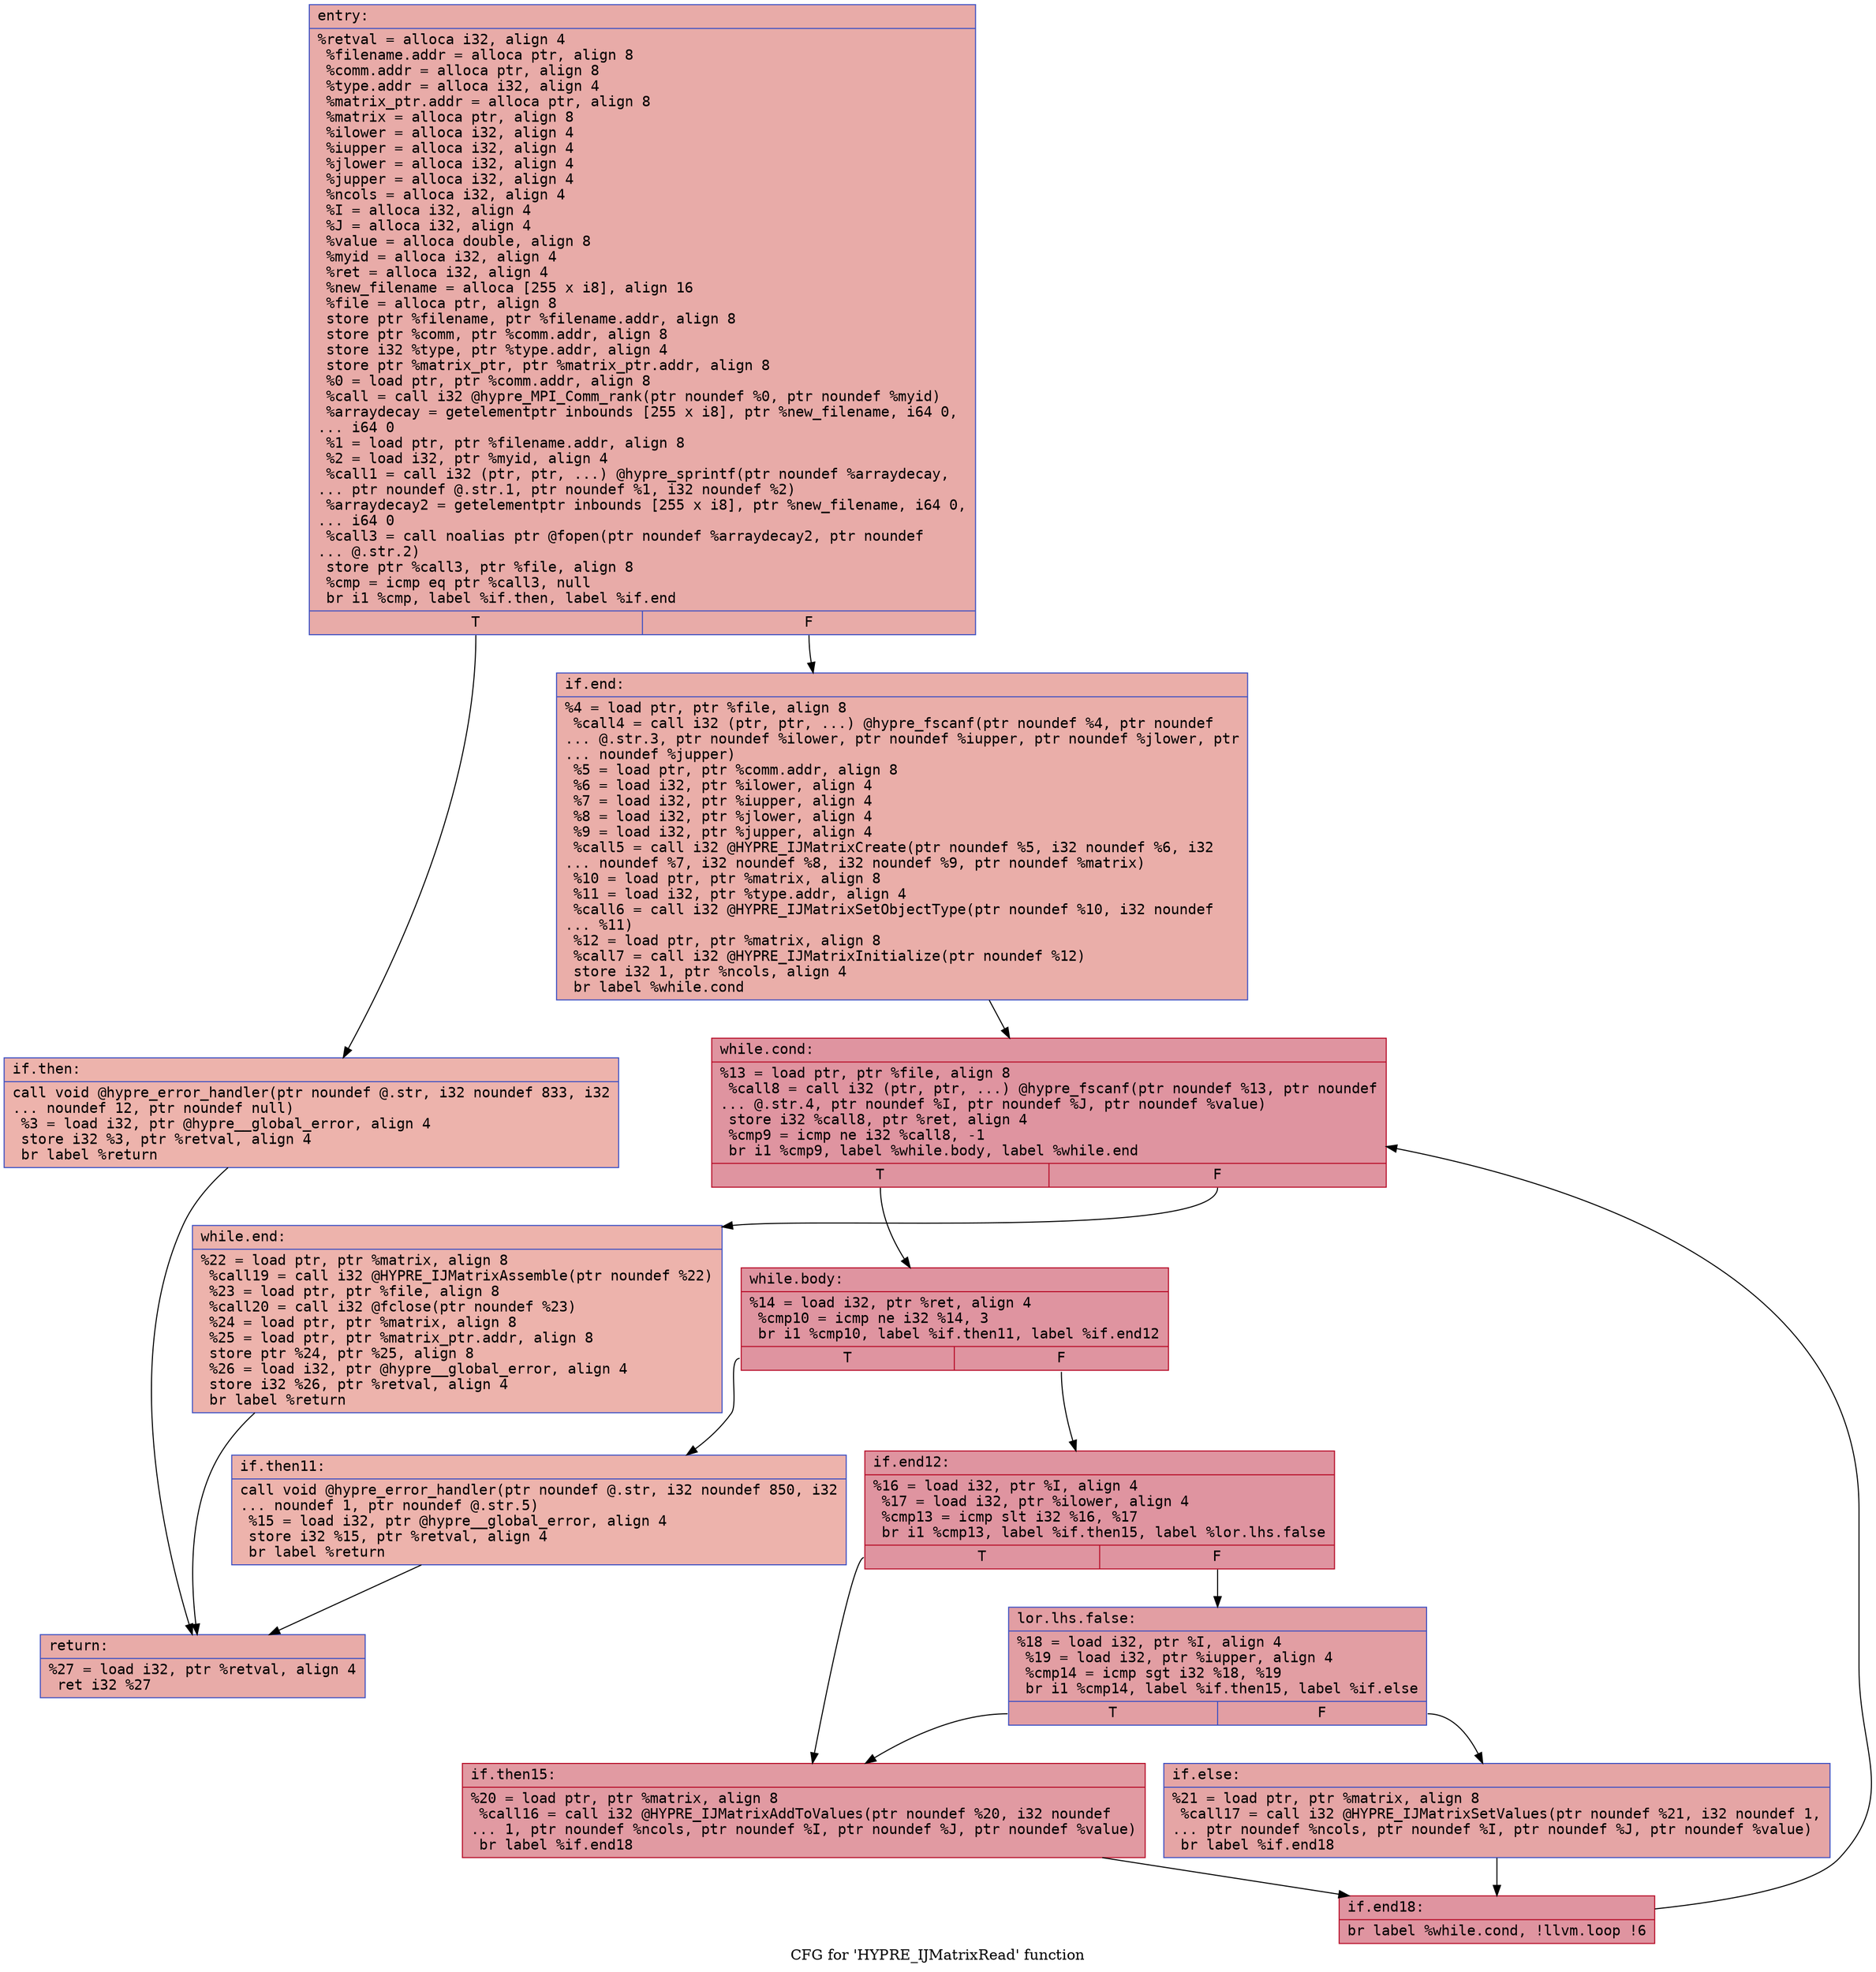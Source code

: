digraph "CFG for 'HYPRE_IJMatrixRead' function" {
	label="CFG for 'HYPRE_IJMatrixRead' function";

	Node0x55c120a64c90 [shape=record,color="#3d50c3ff", style=filled, fillcolor="#cc403a70" fontname="Courier",label="{entry:\l|  %retval = alloca i32, align 4\l  %filename.addr = alloca ptr, align 8\l  %comm.addr = alloca ptr, align 8\l  %type.addr = alloca i32, align 4\l  %matrix_ptr.addr = alloca ptr, align 8\l  %matrix = alloca ptr, align 8\l  %ilower = alloca i32, align 4\l  %iupper = alloca i32, align 4\l  %jlower = alloca i32, align 4\l  %jupper = alloca i32, align 4\l  %ncols = alloca i32, align 4\l  %I = alloca i32, align 4\l  %J = alloca i32, align 4\l  %value = alloca double, align 8\l  %myid = alloca i32, align 4\l  %ret = alloca i32, align 4\l  %new_filename = alloca [255 x i8], align 16\l  %file = alloca ptr, align 8\l  store ptr %filename, ptr %filename.addr, align 8\l  store ptr %comm, ptr %comm.addr, align 8\l  store i32 %type, ptr %type.addr, align 4\l  store ptr %matrix_ptr, ptr %matrix_ptr.addr, align 8\l  %0 = load ptr, ptr %comm.addr, align 8\l  %call = call i32 @hypre_MPI_Comm_rank(ptr noundef %0, ptr noundef %myid)\l  %arraydecay = getelementptr inbounds [255 x i8], ptr %new_filename, i64 0,\l... i64 0\l  %1 = load ptr, ptr %filename.addr, align 8\l  %2 = load i32, ptr %myid, align 4\l  %call1 = call i32 (ptr, ptr, ...) @hypre_sprintf(ptr noundef %arraydecay,\l... ptr noundef @.str.1, ptr noundef %1, i32 noundef %2)\l  %arraydecay2 = getelementptr inbounds [255 x i8], ptr %new_filename, i64 0,\l... i64 0\l  %call3 = call noalias ptr @fopen(ptr noundef %arraydecay2, ptr noundef\l... @.str.2)\l  store ptr %call3, ptr %file, align 8\l  %cmp = icmp eq ptr %call3, null\l  br i1 %cmp, label %if.then, label %if.end\l|{<s0>T|<s1>F}}"];
	Node0x55c120a64c90:s0 -> Node0x55c120a66620[tooltip="entry -> if.then\nProbability 37.50%" ];
	Node0x55c120a64c90:s1 -> Node0x55c120a666f0[tooltip="entry -> if.end\nProbability 62.50%" ];
	Node0x55c120a66620 [shape=record,color="#3d50c3ff", style=filled, fillcolor="#d6524470" fontname="Courier",label="{if.then:\l|  call void @hypre_error_handler(ptr noundef @.str, i32 noundef 833, i32\l... noundef 12, ptr noundef null)\l  %3 = load i32, ptr @hypre__global_error, align 4\l  store i32 %3, ptr %retval, align 4\l  br label %return\l}"];
	Node0x55c120a66620 -> Node0x55c120a66bb0[tooltip="if.then -> return\nProbability 100.00%" ];
	Node0x55c120a666f0 [shape=record,color="#3d50c3ff", style=filled, fillcolor="#d0473d70" fontname="Courier",label="{if.end:\l|  %4 = load ptr, ptr %file, align 8\l  %call4 = call i32 (ptr, ptr, ...) @hypre_fscanf(ptr noundef %4, ptr noundef\l... @.str.3, ptr noundef %ilower, ptr noundef %iupper, ptr noundef %jlower, ptr\l... noundef %jupper)\l  %5 = load ptr, ptr %comm.addr, align 8\l  %6 = load i32, ptr %ilower, align 4\l  %7 = load i32, ptr %iupper, align 4\l  %8 = load i32, ptr %jlower, align 4\l  %9 = load i32, ptr %jupper, align 4\l  %call5 = call i32 @HYPRE_IJMatrixCreate(ptr noundef %5, i32 noundef %6, i32\l... noundef %7, i32 noundef %8, i32 noundef %9, ptr noundef %matrix)\l  %10 = load ptr, ptr %matrix, align 8\l  %11 = load i32, ptr %type.addr, align 4\l  %call6 = call i32 @HYPRE_IJMatrixSetObjectType(ptr noundef %10, i32 noundef\l... %11)\l  %12 = load ptr, ptr %matrix, align 8\l  %call7 = call i32 @HYPRE_IJMatrixInitialize(ptr noundef %12)\l  store i32 1, ptr %ncols, align 4\l  br label %while.cond\l}"];
	Node0x55c120a666f0 -> Node0x55c120a67790[tooltip="if.end -> while.cond\nProbability 100.00%" ];
	Node0x55c120a67790 [shape=record,color="#b70d28ff", style=filled, fillcolor="#b70d2870" fontname="Courier",label="{while.cond:\l|  %13 = load ptr, ptr %file, align 8\l  %call8 = call i32 (ptr, ptr, ...) @hypre_fscanf(ptr noundef %13, ptr noundef\l... @.str.4, ptr noundef %I, ptr noundef %J, ptr noundef %value)\l  store i32 %call8, ptr %ret, align 4\l  %cmp9 = icmp ne i32 %call8, -1\l  br i1 %cmp9, label %while.body, label %while.end\l|{<s0>T|<s1>F}}"];
	Node0x55c120a67790:s0 -> Node0x55c120a67c10[tooltip="while.cond -> while.body\nProbability 96.88%" ];
	Node0x55c120a67790:s1 -> Node0x55c120a67c60[tooltip="while.cond -> while.end\nProbability 3.12%" ];
	Node0x55c120a67c10 [shape=record,color="#b70d28ff", style=filled, fillcolor="#b70d2870" fontname="Courier",label="{while.body:\l|  %14 = load i32, ptr %ret, align 4\l  %cmp10 = icmp ne i32 %14, 3\l  br i1 %cmp10, label %if.then11, label %if.end12\l|{<s0>T|<s1>F}}"];
	Node0x55c120a67c10:s0 -> Node0x55c120a67f20[tooltip="while.body -> if.then11\nProbability 3.12%" ];
	Node0x55c120a67c10:s1 -> Node0x55c120a67fa0[tooltip="while.body -> if.end12\nProbability 96.88%" ];
	Node0x55c120a67f20 [shape=record,color="#3d50c3ff", style=filled, fillcolor="#d6524470" fontname="Courier",label="{if.then11:\l|  call void @hypre_error_handler(ptr noundef @.str, i32 noundef 850, i32\l... noundef 1, ptr noundef @.str.5)\l  %15 = load i32, ptr @hypre__global_error, align 4\l  store i32 %15, ptr %retval, align 4\l  br label %return\l}"];
	Node0x55c120a67f20 -> Node0x55c120a66bb0[tooltip="if.then11 -> return\nProbability 100.00%" ];
	Node0x55c120a67fa0 [shape=record,color="#b70d28ff", style=filled, fillcolor="#b70d2870" fontname="Courier",label="{if.end12:\l|  %16 = load i32, ptr %I, align 4\l  %17 = load i32, ptr %ilower, align 4\l  %cmp13 = icmp slt i32 %16, %17\l  br i1 %cmp13, label %if.then15, label %lor.lhs.false\l|{<s0>T|<s1>F}}"];
	Node0x55c120a67fa0:s0 -> Node0x55c120a68670[tooltip="if.end12 -> if.then15\nProbability 50.00%" ];
	Node0x55c120a67fa0:s1 -> Node0x55c120a686c0[tooltip="if.end12 -> lor.lhs.false\nProbability 50.00%" ];
	Node0x55c120a686c0 [shape=record,color="#3d50c3ff", style=filled, fillcolor="#be242e70" fontname="Courier",label="{lor.lhs.false:\l|  %18 = load i32, ptr %I, align 4\l  %19 = load i32, ptr %iupper, align 4\l  %cmp14 = icmp sgt i32 %18, %19\l  br i1 %cmp14, label %if.then15, label %if.else\l|{<s0>T|<s1>F}}"];
	Node0x55c120a686c0:s0 -> Node0x55c120a68670[tooltip="lor.lhs.false -> if.then15\nProbability 50.00%" ];
	Node0x55c120a686c0:s1 -> Node0x55c120a68950[tooltip="lor.lhs.false -> if.else\nProbability 50.00%" ];
	Node0x55c120a68670 [shape=record,color="#b70d28ff", style=filled, fillcolor="#bb1b2c70" fontname="Courier",label="{if.then15:\l|  %20 = load ptr, ptr %matrix, align 8\l  %call16 = call i32 @HYPRE_IJMatrixAddToValues(ptr noundef %20, i32 noundef\l... 1, ptr noundef %ncols, ptr noundef %I, ptr noundef %J, ptr noundef %value)\l  br label %if.end18\l}"];
	Node0x55c120a68670 -> Node0x55c120a69340[tooltip="if.then15 -> if.end18\nProbability 100.00%" ];
	Node0x55c120a68950 [shape=record,color="#3d50c3ff", style=filled, fillcolor="#c5333470" fontname="Courier",label="{if.else:\l|  %21 = load ptr, ptr %matrix, align 8\l  %call17 = call i32 @HYPRE_IJMatrixSetValues(ptr noundef %21, i32 noundef 1,\l... ptr noundef %ncols, ptr noundef %I, ptr noundef %J, ptr noundef %value)\l  br label %if.end18\l}"];
	Node0x55c120a68950 -> Node0x55c120a69340[tooltip="if.else -> if.end18\nProbability 100.00%" ];
	Node0x55c120a69340 [shape=record,color="#b70d28ff", style=filled, fillcolor="#b70d2870" fontname="Courier",label="{if.end18:\l|  br label %while.cond, !llvm.loop !6\l}"];
	Node0x55c120a69340 -> Node0x55c120a67790[tooltip="if.end18 -> while.cond\nProbability 100.00%" ];
	Node0x55c120a67c60 [shape=record,color="#3d50c3ff", style=filled, fillcolor="#d6524470" fontname="Courier",label="{while.end:\l|  %22 = load ptr, ptr %matrix, align 8\l  %call19 = call i32 @HYPRE_IJMatrixAssemble(ptr noundef %22)\l  %23 = load ptr, ptr %file, align 8\l  %call20 = call i32 @fclose(ptr noundef %23)\l  %24 = load ptr, ptr %matrix, align 8\l  %25 = load ptr, ptr %matrix_ptr.addr, align 8\l  store ptr %24, ptr %25, align 8\l  %26 = load i32, ptr @hypre__global_error, align 4\l  store i32 %26, ptr %retval, align 4\l  br label %return\l}"];
	Node0x55c120a67c60 -> Node0x55c120a66bb0[tooltip="while.end -> return\nProbability 100.00%" ];
	Node0x55c120a66bb0 [shape=record,color="#3d50c3ff", style=filled, fillcolor="#cc403a70" fontname="Courier",label="{return:\l|  %27 = load i32, ptr %retval, align 4\l  ret i32 %27\l}"];
}
